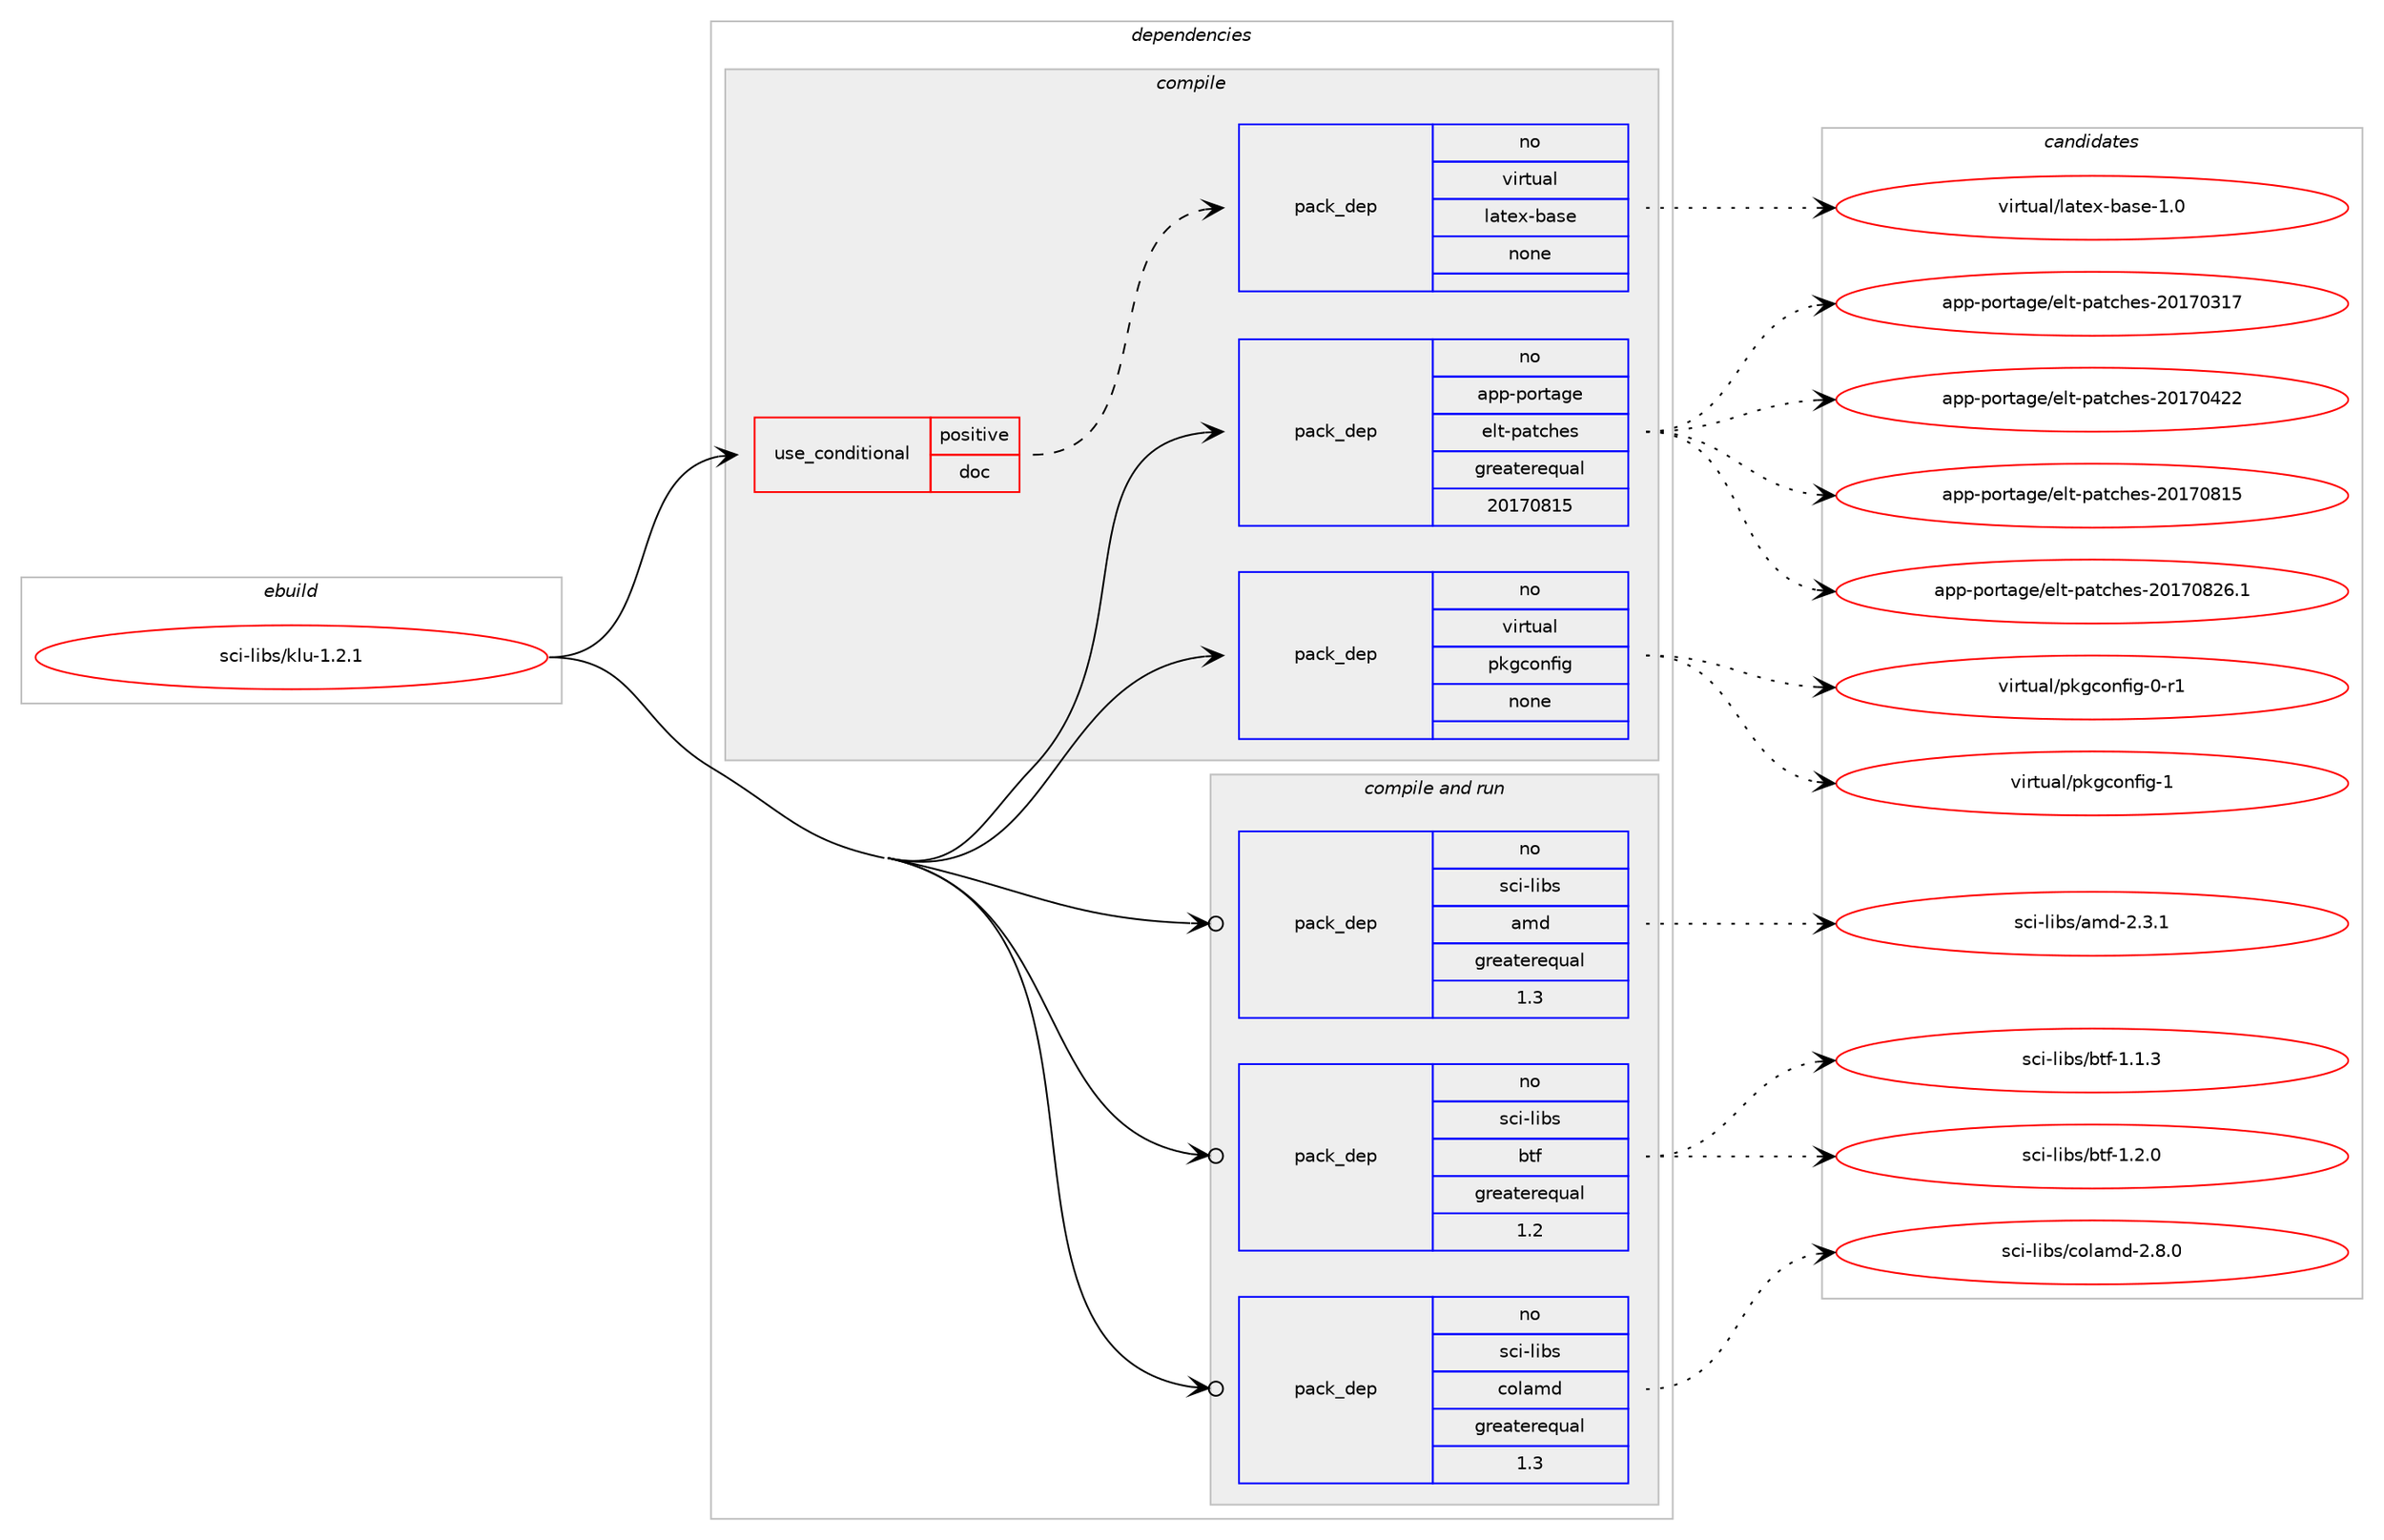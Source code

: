 digraph prolog {

# *************
# Graph options
# *************

newrank=true;
concentrate=true;
compound=true;
graph [rankdir=LR,fontname=Helvetica,fontsize=10,ranksep=1.5];#, ranksep=2.5, nodesep=0.2];
edge  [arrowhead=vee];
node  [fontname=Helvetica,fontsize=10];

# **********
# The ebuild
# **********

subgraph cluster_leftcol {
color=gray;
rank=same;
label=<<i>ebuild</i>>;
id [label="sci-libs/klu-1.2.1", color=red, width=4, href="../sci-libs/klu-1.2.1.svg"];
}

# ****************
# The dependencies
# ****************

subgraph cluster_midcol {
color=gray;
label=<<i>dependencies</i>>;
subgraph cluster_compile {
fillcolor="#eeeeee";
style=filled;
label=<<i>compile</i>>;
subgraph cond208189 {
dependency857464 [label=<<TABLE BORDER="0" CELLBORDER="1" CELLSPACING="0" CELLPADDING="4"><TR><TD ROWSPAN="3" CELLPADDING="10">use_conditional</TD></TR><TR><TD>positive</TD></TR><TR><TD>doc</TD></TR></TABLE>>, shape=none, color=red];
subgraph pack634133 {
dependency857465 [label=<<TABLE BORDER="0" CELLBORDER="1" CELLSPACING="0" CELLPADDING="4" WIDTH="220"><TR><TD ROWSPAN="6" CELLPADDING="30">pack_dep</TD></TR><TR><TD WIDTH="110">no</TD></TR><TR><TD>virtual</TD></TR><TR><TD>latex-base</TD></TR><TR><TD>none</TD></TR><TR><TD></TD></TR></TABLE>>, shape=none, color=blue];
}
dependency857464:e -> dependency857465:w [weight=20,style="dashed",arrowhead="vee"];
}
id:e -> dependency857464:w [weight=20,style="solid",arrowhead="vee"];
subgraph pack634134 {
dependency857466 [label=<<TABLE BORDER="0" CELLBORDER="1" CELLSPACING="0" CELLPADDING="4" WIDTH="220"><TR><TD ROWSPAN="6" CELLPADDING="30">pack_dep</TD></TR><TR><TD WIDTH="110">no</TD></TR><TR><TD>app-portage</TD></TR><TR><TD>elt-patches</TD></TR><TR><TD>greaterequal</TD></TR><TR><TD>20170815</TD></TR></TABLE>>, shape=none, color=blue];
}
id:e -> dependency857466:w [weight=20,style="solid",arrowhead="vee"];
subgraph pack634135 {
dependency857467 [label=<<TABLE BORDER="0" CELLBORDER="1" CELLSPACING="0" CELLPADDING="4" WIDTH="220"><TR><TD ROWSPAN="6" CELLPADDING="30">pack_dep</TD></TR><TR><TD WIDTH="110">no</TD></TR><TR><TD>virtual</TD></TR><TR><TD>pkgconfig</TD></TR><TR><TD>none</TD></TR><TR><TD></TD></TR></TABLE>>, shape=none, color=blue];
}
id:e -> dependency857467:w [weight=20,style="solid",arrowhead="vee"];
}
subgraph cluster_compileandrun {
fillcolor="#eeeeee";
style=filled;
label=<<i>compile and run</i>>;
subgraph pack634136 {
dependency857468 [label=<<TABLE BORDER="0" CELLBORDER="1" CELLSPACING="0" CELLPADDING="4" WIDTH="220"><TR><TD ROWSPAN="6" CELLPADDING="30">pack_dep</TD></TR><TR><TD WIDTH="110">no</TD></TR><TR><TD>sci-libs</TD></TR><TR><TD>amd</TD></TR><TR><TD>greaterequal</TD></TR><TR><TD>1.3</TD></TR></TABLE>>, shape=none, color=blue];
}
id:e -> dependency857468:w [weight=20,style="solid",arrowhead="odotvee"];
subgraph pack634137 {
dependency857469 [label=<<TABLE BORDER="0" CELLBORDER="1" CELLSPACING="0" CELLPADDING="4" WIDTH="220"><TR><TD ROWSPAN="6" CELLPADDING="30">pack_dep</TD></TR><TR><TD WIDTH="110">no</TD></TR><TR><TD>sci-libs</TD></TR><TR><TD>btf</TD></TR><TR><TD>greaterequal</TD></TR><TR><TD>1.2</TD></TR></TABLE>>, shape=none, color=blue];
}
id:e -> dependency857469:w [weight=20,style="solid",arrowhead="odotvee"];
subgraph pack634138 {
dependency857470 [label=<<TABLE BORDER="0" CELLBORDER="1" CELLSPACING="0" CELLPADDING="4" WIDTH="220"><TR><TD ROWSPAN="6" CELLPADDING="30">pack_dep</TD></TR><TR><TD WIDTH="110">no</TD></TR><TR><TD>sci-libs</TD></TR><TR><TD>colamd</TD></TR><TR><TD>greaterequal</TD></TR><TR><TD>1.3</TD></TR></TABLE>>, shape=none, color=blue];
}
id:e -> dependency857470:w [weight=20,style="solid",arrowhead="odotvee"];
}
subgraph cluster_run {
fillcolor="#eeeeee";
style=filled;
label=<<i>run</i>>;
}
}

# **************
# The candidates
# **************

subgraph cluster_choices {
rank=same;
color=gray;
label=<<i>candidates</i>>;

subgraph choice634133 {
color=black;
nodesep=1;
choice11810511411611797108471089711610112045989711510145494648 [label="virtual/latex-base-1.0", color=red, width=4,href="../virtual/latex-base-1.0.svg"];
dependency857465:e -> choice11810511411611797108471089711610112045989711510145494648:w [style=dotted,weight="100"];
}
subgraph choice634134 {
color=black;
nodesep=1;
choice97112112451121111141169710310147101108116451129711699104101115455048495548514955 [label="app-portage/elt-patches-20170317", color=red, width=4,href="../app-portage/elt-patches-20170317.svg"];
choice97112112451121111141169710310147101108116451129711699104101115455048495548525050 [label="app-portage/elt-patches-20170422", color=red, width=4,href="../app-portage/elt-patches-20170422.svg"];
choice97112112451121111141169710310147101108116451129711699104101115455048495548564953 [label="app-portage/elt-patches-20170815", color=red, width=4,href="../app-portage/elt-patches-20170815.svg"];
choice971121124511211111411697103101471011081164511297116991041011154550484955485650544649 [label="app-portage/elt-patches-20170826.1", color=red, width=4,href="../app-portage/elt-patches-20170826.1.svg"];
dependency857466:e -> choice97112112451121111141169710310147101108116451129711699104101115455048495548514955:w [style=dotted,weight="100"];
dependency857466:e -> choice97112112451121111141169710310147101108116451129711699104101115455048495548525050:w [style=dotted,weight="100"];
dependency857466:e -> choice97112112451121111141169710310147101108116451129711699104101115455048495548564953:w [style=dotted,weight="100"];
dependency857466:e -> choice971121124511211111411697103101471011081164511297116991041011154550484955485650544649:w [style=dotted,weight="100"];
}
subgraph choice634135 {
color=black;
nodesep=1;
choice11810511411611797108471121071039911111010210510345484511449 [label="virtual/pkgconfig-0-r1", color=red, width=4,href="../virtual/pkgconfig-0-r1.svg"];
choice1181051141161179710847112107103991111101021051034549 [label="virtual/pkgconfig-1", color=red, width=4,href="../virtual/pkgconfig-1.svg"];
dependency857467:e -> choice11810511411611797108471121071039911111010210510345484511449:w [style=dotted,weight="100"];
dependency857467:e -> choice1181051141161179710847112107103991111101021051034549:w [style=dotted,weight="100"];
}
subgraph choice634136 {
color=black;
nodesep=1;
choice1159910545108105981154797109100455046514649 [label="sci-libs/amd-2.3.1", color=red, width=4,href="../sci-libs/amd-2.3.1.svg"];
dependency857468:e -> choice1159910545108105981154797109100455046514649:w [style=dotted,weight="100"];
}
subgraph choice634137 {
color=black;
nodesep=1;
choice1159910545108105981154798116102454946494651 [label="sci-libs/btf-1.1.3", color=red, width=4,href="../sci-libs/btf-1.1.3.svg"];
choice1159910545108105981154798116102454946504648 [label="sci-libs/btf-1.2.0", color=red, width=4,href="../sci-libs/btf-1.2.0.svg"];
dependency857469:e -> choice1159910545108105981154798116102454946494651:w [style=dotted,weight="100"];
dependency857469:e -> choice1159910545108105981154798116102454946504648:w [style=dotted,weight="100"];
}
subgraph choice634138 {
color=black;
nodesep=1;
choice115991054510810598115479911110897109100455046564648 [label="sci-libs/colamd-2.8.0", color=red, width=4,href="../sci-libs/colamd-2.8.0.svg"];
dependency857470:e -> choice115991054510810598115479911110897109100455046564648:w [style=dotted,weight="100"];
}
}

}
